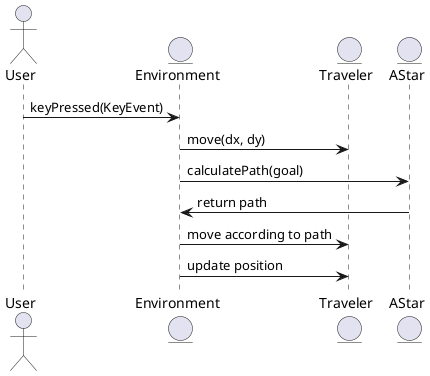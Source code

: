 @startuml
actor User
entity Environment
entity Traveler
entity AStar

User -> Environment : keyPressed(KeyEvent)
Environment -> Traveler : move(dx, dy)
Environment -> AStar : calculatePath(goal)
AStar -> Environment : return path
Environment -> Traveler : move according to path
Environment -> Traveler : update position
@enduml

